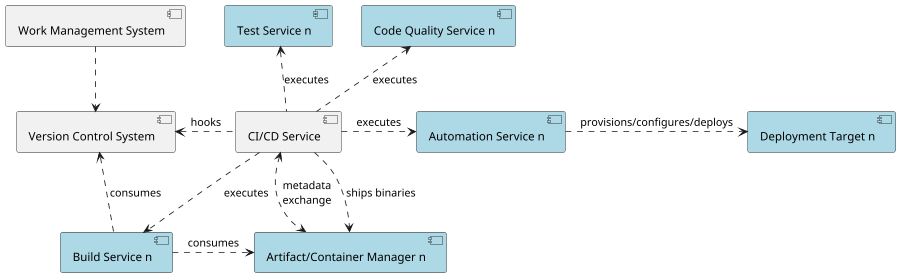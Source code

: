 @startuml

!pragma horizontalLineBetweenDifferentPackageAllowed
skinparam maxMessageSize 100
scale 900 width


component "Work Management System" as ticketSys
component "Version Control System" as vcs
component "Artifact/Container Manager n" as binMgr #lightblue
component "CI/CD Service" as cicd
component "Automation Service n" as automator #lightblue
component "Deployment Target n" as deployTargetN #lightblue
component "Build Service n" as builder #lightblue
component "Code Quality Service n" as codeQuality #lightblue
component "Test Service n" as tester #lightblue

cicd .left.> vcs : hooks
cicd .down.> builder : executes
cicd .up.> tester : executes
cicd .up.> codeQuality : executes
cicd .right.> automator : executes
automator .right.> deployTargetN : provisions/configures/deploys
builder .right.> binMgr : consumes
cicd <.right.> binMgr : metadata exchange
cicd .right.> binMgr : ships binaries
ticketSys .down.>vcs
builder .up.>vcs : consumes
@enduml